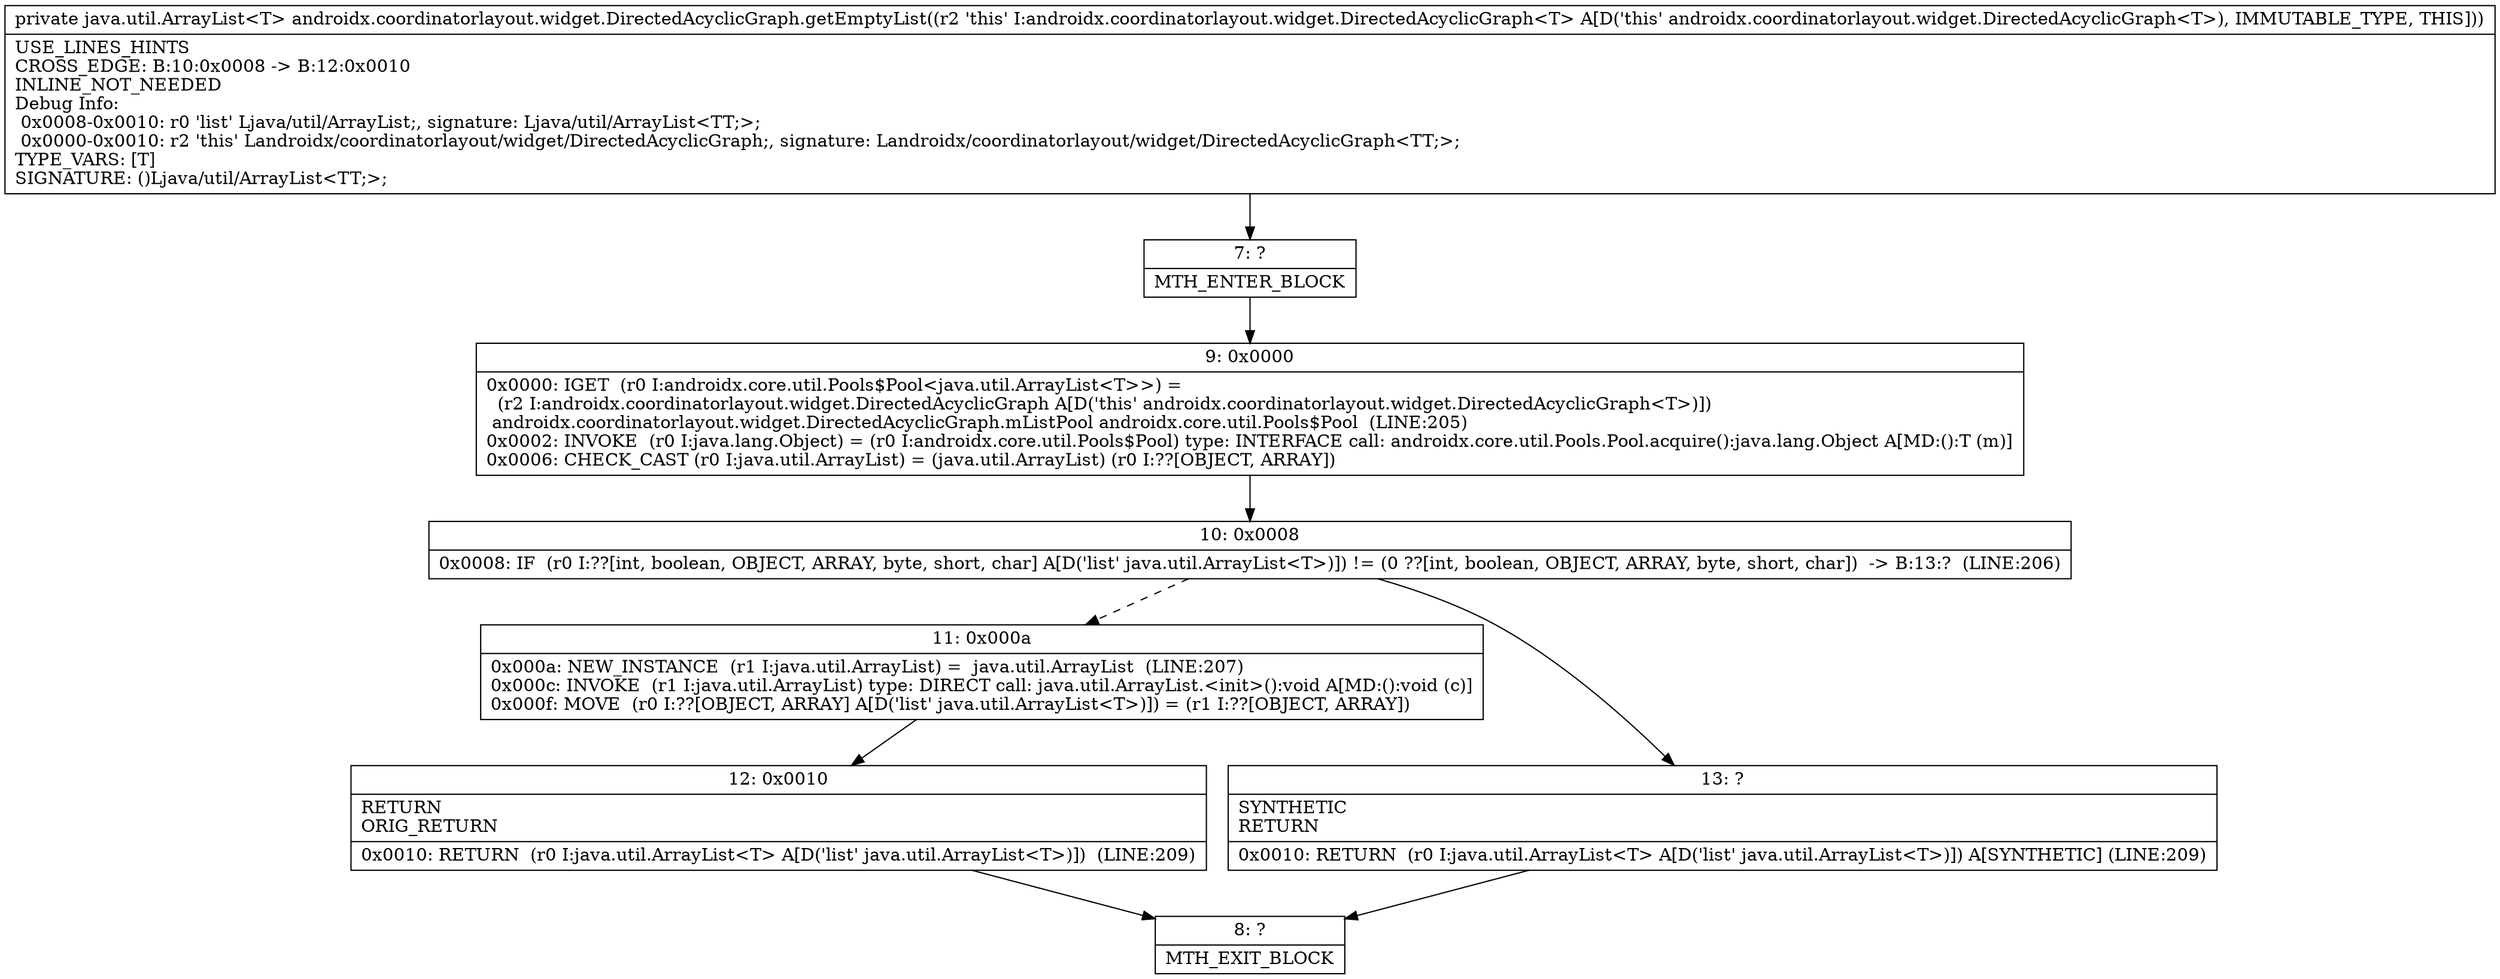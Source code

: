 digraph "CFG forandroidx.coordinatorlayout.widget.DirectedAcyclicGraph.getEmptyList()Ljava\/util\/ArrayList;" {
Node_7 [shape=record,label="{7\:\ ?|MTH_ENTER_BLOCK\l}"];
Node_9 [shape=record,label="{9\:\ 0x0000|0x0000: IGET  (r0 I:androidx.core.util.Pools$Pool\<java.util.ArrayList\<T\>\>) = \l  (r2 I:androidx.coordinatorlayout.widget.DirectedAcyclicGraph A[D('this' androidx.coordinatorlayout.widget.DirectedAcyclicGraph\<T\>)])\l androidx.coordinatorlayout.widget.DirectedAcyclicGraph.mListPool androidx.core.util.Pools$Pool  (LINE:205)\l0x0002: INVOKE  (r0 I:java.lang.Object) = (r0 I:androidx.core.util.Pools$Pool) type: INTERFACE call: androidx.core.util.Pools.Pool.acquire():java.lang.Object A[MD:():T (m)]\l0x0006: CHECK_CAST (r0 I:java.util.ArrayList) = (java.util.ArrayList) (r0 I:??[OBJECT, ARRAY]) \l}"];
Node_10 [shape=record,label="{10\:\ 0x0008|0x0008: IF  (r0 I:??[int, boolean, OBJECT, ARRAY, byte, short, char] A[D('list' java.util.ArrayList\<T\>)]) != (0 ??[int, boolean, OBJECT, ARRAY, byte, short, char])  \-\> B:13:?  (LINE:206)\l}"];
Node_11 [shape=record,label="{11\:\ 0x000a|0x000a: NEW_INSTANCE  (r1 I:java.util.ArrayList) =  java.util.ArrayList  (LINE:207)\l0x000c: INVOKE  (r1 I:java.util.ArrayList) type: DIRECT call: java.util.ArrayList.\<init\>():void A[MD:():void (c)]\l0x000f: MOVE  (r0 I:??[OBJECT, ARRAY] A[D('list' java.util.ArrayList\<T\>)]) = (r1 I:??[OBJECT, ARRAY]) \l}"];
Node_12 [shape=record,label="{12\:\ 0x0010|RETURN\lORIG_RETURN\l|0x0010: RETURN  (r0 I:java.util.ArrayList\<T\> A[D('list' java.util.ArrayList\<T\>)])  (LINE:209)\l}"];
Node_8 [shape=record,label="{8\:\ ?|MTH_EXIT_BLOCK\l}"];
Node_13 [shape=record,label="{13\:\ ?|SYNTHETIC\lRETURN\l|0x0010: RETURN  (r0 I:java.util.ArrayList\<T\> A[D('list' java.util.ArrayList\<T\>)]) A[SYNTHETIC] (LINE:209)\l}"];
MethodNode[shape=record,label="{private java.util.ArrayList\<T\> androidx.coordinatorlayout.widget.DirectedAcyclicGraph.getEmptyList((r2 'this' I:androidx.coordinatorlayout.widget.DirectedAcyclicGraph\<T\> A[D('this' androidx.coordinatorlayout.widget.DirectedAcyclicGraph\<T\>), IMMUTABLE_TYPE, THIS]))  | USE_LINES_HINTS\lCROSS_EDGE: B:10:0x0008 \-\> B:12:0x0010\lINLINE_NOT_NEEDED\lDebug Info:\l  0x0008\-0x0010: r0 'list' Ljava\/util\/ArrayList;, signature: Ljava\/util\/ArrayList\<TT;\>;\l  0x0000\-0x0010: r2 'this' Landroidx\/coordinatorlayout\/widget\/DirectedAcyclicGraph;, signature: Landroidx\/coordinatorlayout\/widget\/DirectedAcyclicGraph\<TT;\>;\lTYPE_VARS: [T]\lSIGNATURE: ()Ljava\/util\/ArrayList\<TT;\>;\l}"];
MethodNode -> Node_7;Node_7 -> Node_9;
Node_9 -> Node_10;
Node_10 -> Node_11[style=dashed];
Node_10 -> Node_13;
Node_11 -> Node_12;
Node_12 -> Node_8;
Node_13 -> Node_8;
}

